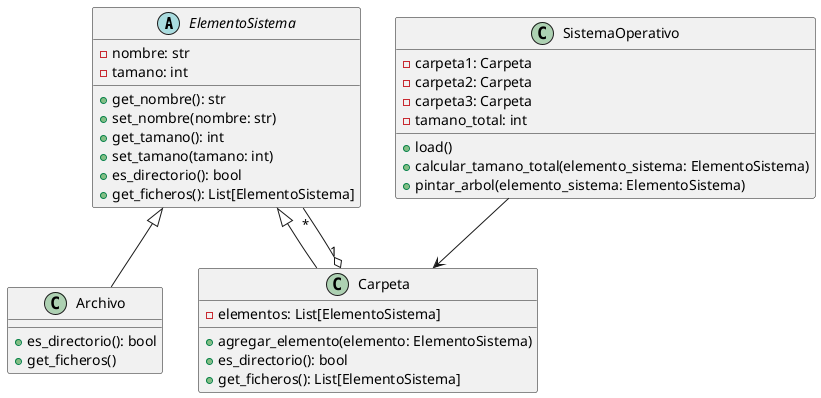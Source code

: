@startuml

abstract class ElementoSistema {
    - nombre: str
    - tamano: int
    + get_nombre(): str
    + set_nombre(nombre: str)
    + get_tamano(): int
    + set_tamano(tamano: int)
    + es_directorio(): bool
    + get_ficheros(): List[ElementoSistema]
}

class Archivo {
    + es_directorio(): bool
    + get_ficheros()
}

class Carpeta {
    - elementos: List[ElementoSistema]
    + agregar_elemento(elemento: ElementoSistema)
    + es_directorio(): bool
    + get_ficheros(): List[ElementoSistema]
}

class SistemaOperativo {
    - carpeta1: Carpeta
    - carpeta2: Carpeta
    - carpeta3: Carpeta
    - tamano_total: int
    + load()
    + calcular_tamano_total(elemento_sistema: ElementoSistema)
    + pintar_arbol(elemento_sistema: ElementoSistema)
}

ElementoSistema <|-- Archivo
ElementoSistema <|-- Carpeta
SistemaOperativo --> Carpeta
Carpeta "1" o-- "*" ElementoSistema

@enduml